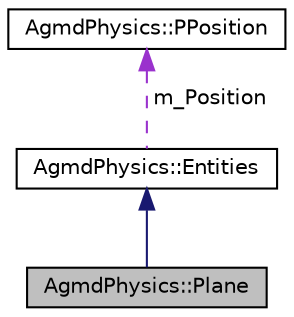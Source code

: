 digraph "AgmdPhysics::Plane"
{
  edge [fontname="Helvetica",fontsize="10",labelfontname="Helvetica",labelfontsize="10"];
  node [fontname="Helvetica",fontsize="10",shape=record];
  Node1 [label="AgmdPhysics::Plane",height=0.2,width=0.4,color="black", fillcolor="grey75", style="filled" fontcolor="black"];
  Node2 -> Node1 [dir="back",color="midnightblue",fontsize="10",style="solid"];
  Node2 [label="AgmdPhysics::Entities",height=0.2,width=0.4,color="black", fillcolor="white", style="filled",URL="$class_agmd_physics_1_1_entities.html"];
  Node3 -> Node2 [dir="back",color="darkorchid3",fontsize="10",style="dashed",label=" m_Position" ];
  Node3 [label="AgmdPhysics::PPosition",height=0.2,width=0.4,color="black", fillcolor="white", style="filled",URL="$struct_agmd_physics_1_1_p_position.html"];
}
